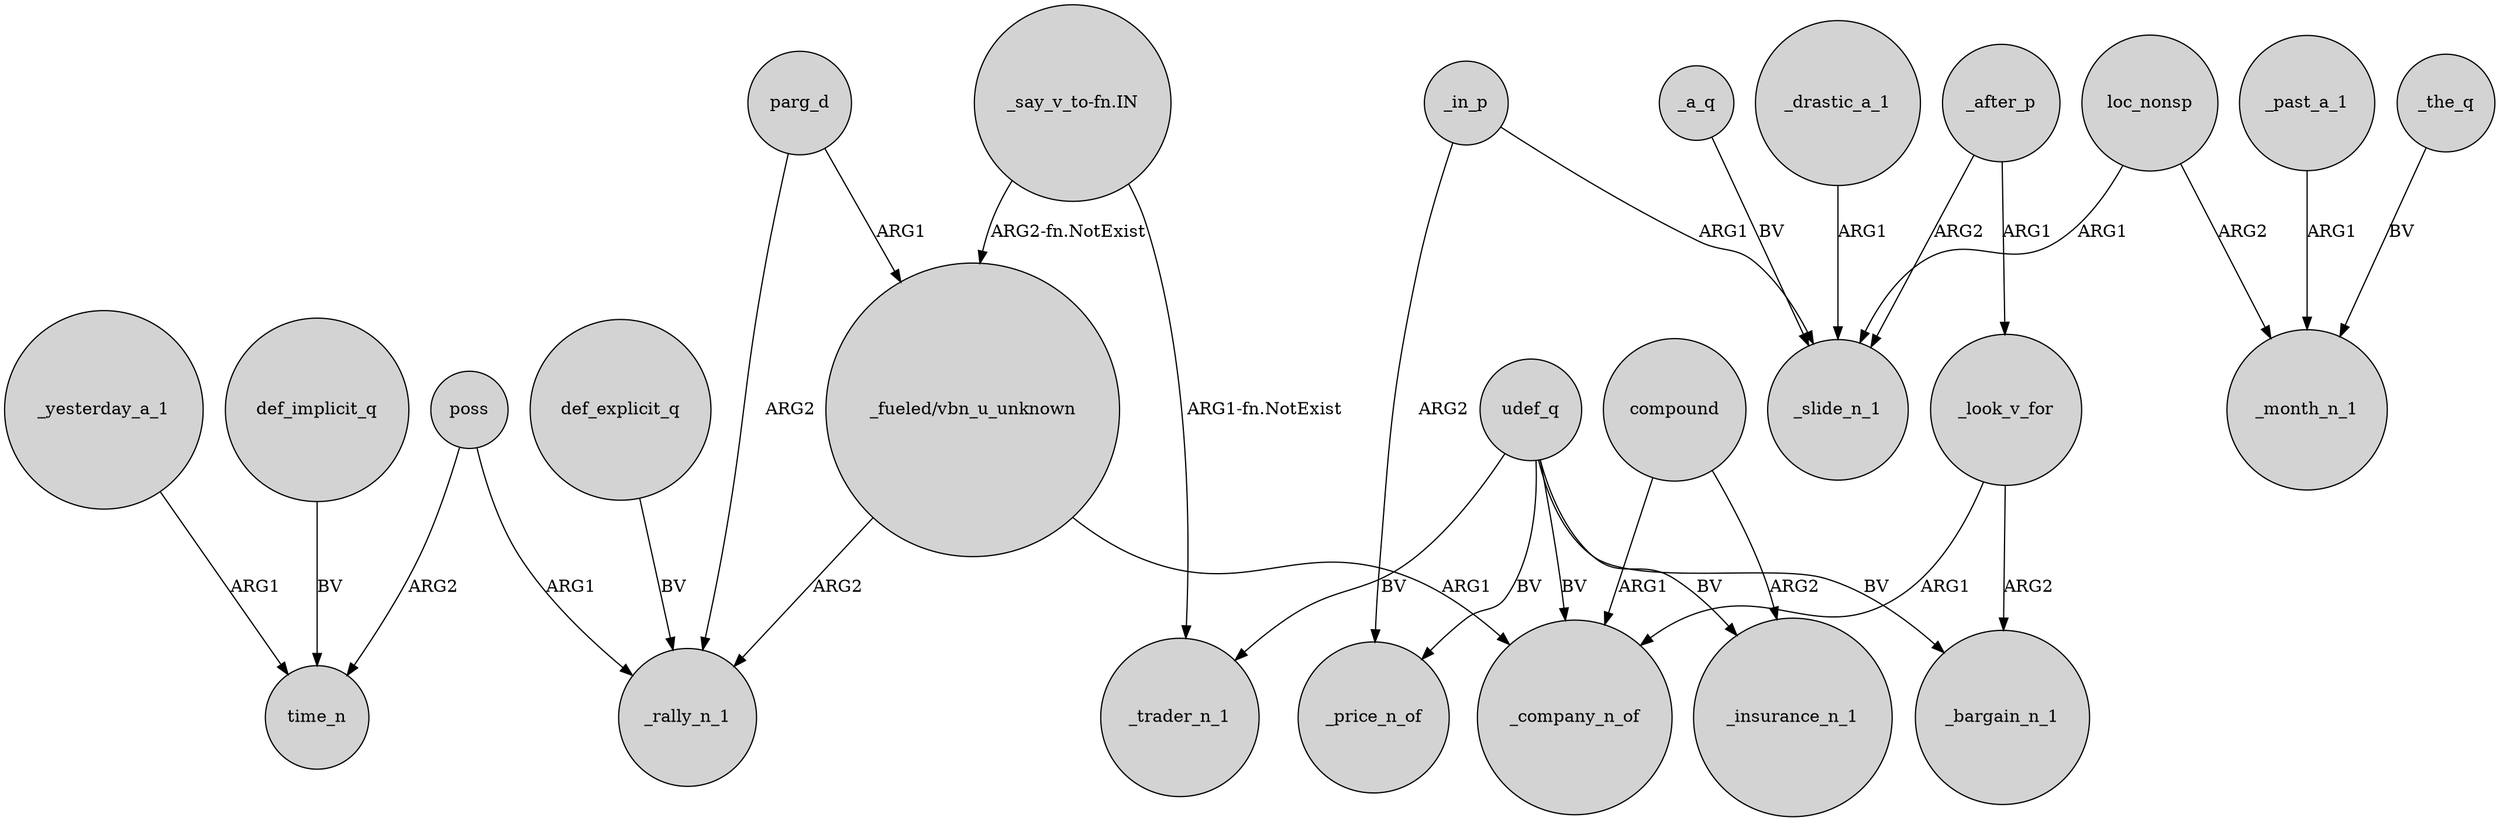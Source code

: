 digraph {
	node [shape=circle style=filled]
	"_fueled/vbn_u_unknown" -> _rally_n_1 [label=ARG2]
	_yesterday_a_1 -> time_n [label=ARG1]
	poss -> _rally_n_1 [label=ARG1]
	udef_q -> _price_n_of [label=BV]
	compound -> _insurance_n_1 [label=ARG2]
	def_implicit_q -> time_n [label=BV]
	udef_q -> _trader_n_1 [label=BV]
	udef_q -> _insurance_n_1 [label=BV]
	_look_v_for -> _company_n_of [label=ARG1]
	parg_d -> _rally_n_1 [label=ARG2]
	_after_p -> _slide_n_1 [label=ARG2]
	_after_p -> _look_v_for [label=ARG1]
	poss -> time_n [label=ARG2]
	_drastic_a_1 -> _slide_n_1 [label=ARG1]
	def_explicit_q -> _rally_n_1 [label=BV]
	udef_q -> _bargain_n_1 [label=BV]
	compound -> _company_n_of [label=ARG1]
	_the_q -> _month_n_1 [label=BV]
	_past_a_1 -> _month_n_1 [label=ARG1]
	"_say_v_to-fn.IN" -> _trader_n_1 [label="ARG1-fn.NotExist"]
	"_say_v_to-fn.IN" -> "_fueled/vbn_u_unknown" [label="ARG2-fn.NotExist"]
	_look_v_for -> _bargain_n_1 [label=ARG2]
	loc_nonsp -> _slide_n_1 [label=ARG1]
	_in_p -> _price_n_of [label=ARG2]
	udef_q -> _company_n_of [label=BV]
	_in_p -> _slide_n_1 [label=ARG1]
	loc_nonsp -> _month_n_1 [label=ARG2]
	_a_q -> _slide_n_1 [label=BV]
	parg_d -> "_fueled/vbn_u_unknown" [label=ARG1]
	"_fueled/vbn_u_unknown" -> _company_n_of [label=ARG1]
}

